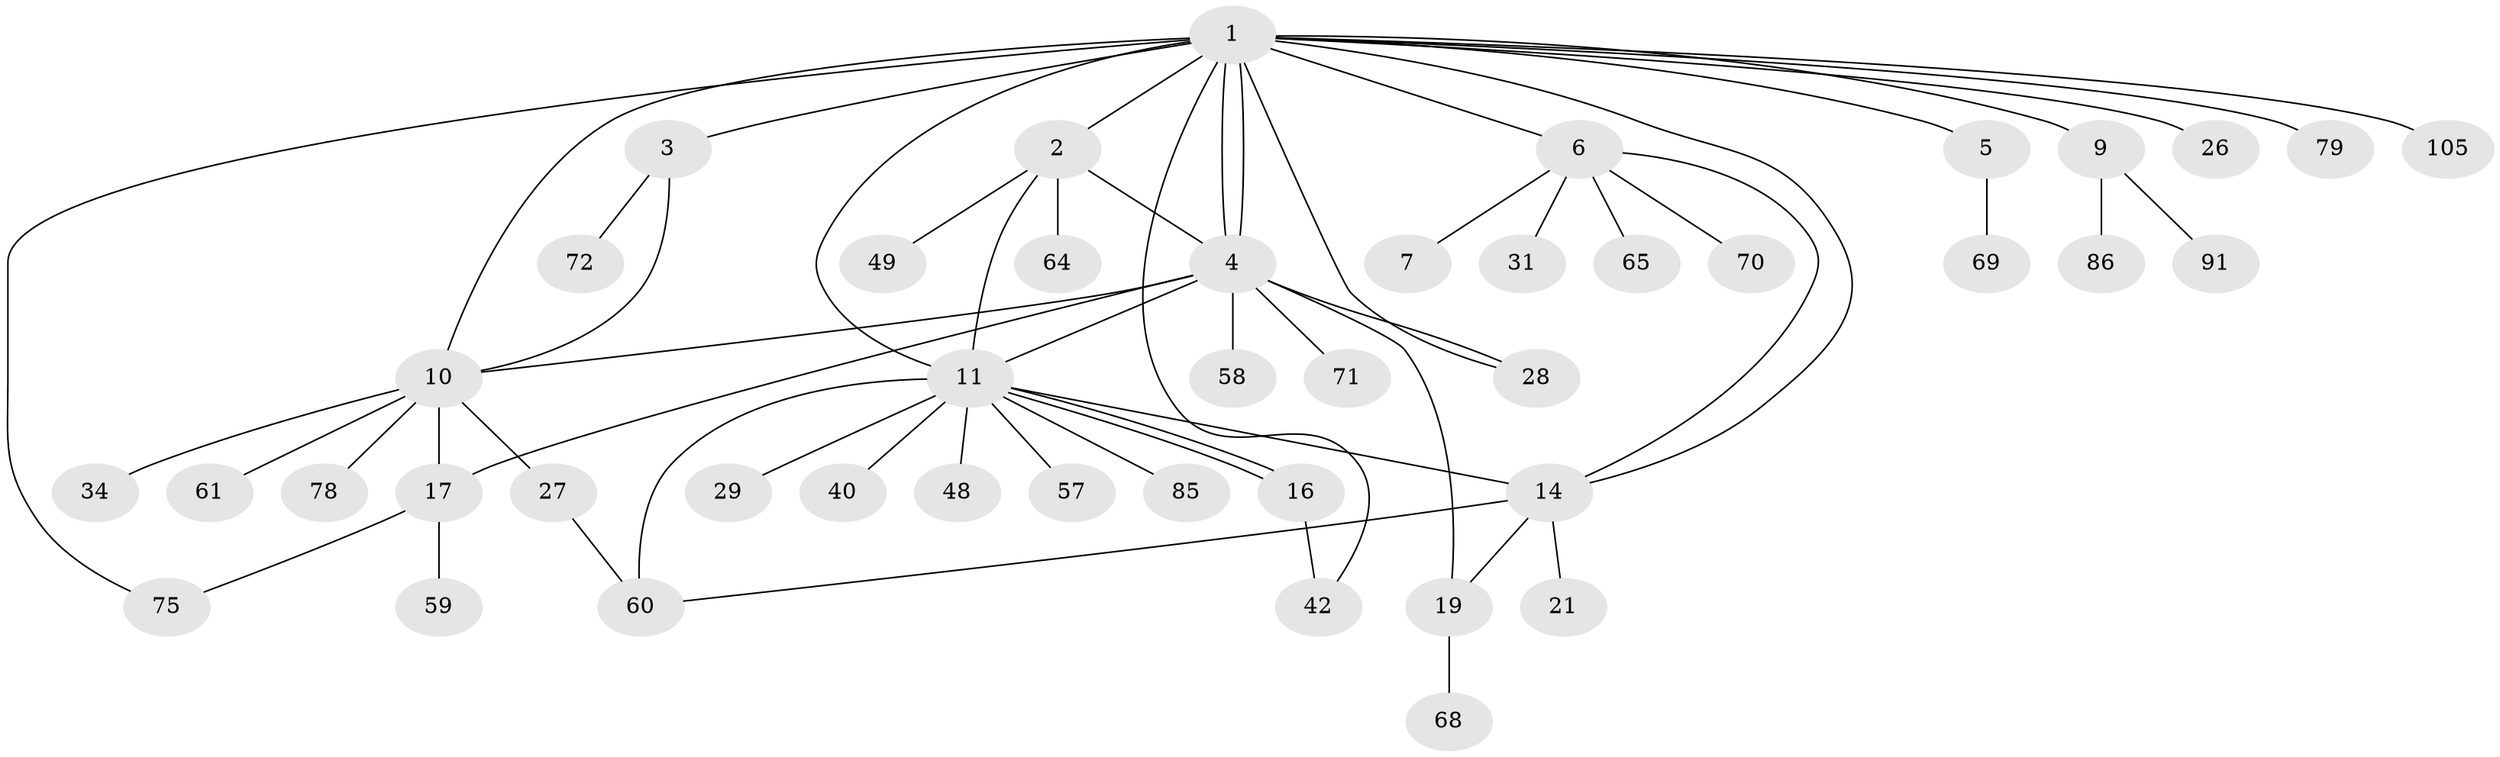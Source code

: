 // original degree distribution, {16: 0.006756756756756757, 6: 0.02027027027027027, 3: 0.0945945945945946, 23: 0.006756756756756757, 2: 0.23648648648648649, 7: 0.006756756756756757, 1: 0.5472972972972973, 11: 0.006756756756756757, 8: 0.006756756756756757, 10: 0.006756756756756757, 5: 0.02702702702702703, 9: 0.013513513513513514, 4: 0.02027027027027027}
// Generated by graph-tools (version 1.1) at 2025/18/03/04/25 18:18:05]
// undirected, 44 vertices, 59 edges
graph export_dot {
graph [start="1"]
  node [color=gray90,style=filled];
  1 [super="+12"];
  2 [super="+15"];
  3;
  4 [super="+25+62+94+112+103+110+146+90+124+51+74+50+55+44+45"];
  5;
  6 [super="+8+134"];
  7;
  9;
  10 [super="+13+22+145+37+30"];
  11 [super="+41+52+36+109+23+18"];
  14 [super="+43+67+54+81"];
  16;
  17 [super="+56+142+144+147+35+24"];
  19 [super="+47"];
  21;
  26;
  27 [super="+38"];
  28 [super="+130"];
  29;
  31;
  34;
  40;
  42 [super="+76"];
  48;
  49 [super="+98"];
  57 [super="+140"];
  58;
  59;
  60;
  61;
  64;
  65 [super="+107"];
  68 [super="+129"];
  69;
  70;
  71 [super="+88"];
  72;
  75 [super="+99"];
  78 [super="+116+139"];
  79;
  85;
  86;
  91;
  105;
  1 -- 2;
  1 -- 3;
  1 -- 4 [weight=3];
  1 -- 4;
  1 -- 5;
  1 -- 6;
  1 -- 9;
  1 -- 10;
  1 -- 11 [weight=2];
  1 -- 26;
  1 -- 42;
  1 -- 75;
  1 -- 79;
  1 -- 105;
  1 -- 28;
  1 -- 14;
  2 -- 4;
  2 -- 11;
  2 -- 49;
  2 -- 64;
  3 -- 72;
  3 -- 10;
  4 -- 17 [weight=2];
  4 -- 58;
  4 -- 71;
  4 -- 11;
  4 -- 28;
  4 -- 19;
  4 -- 10;
  5 -- 69;
  6 -- 7;
  6 -- 14;
  6 -- 31;
  6 -- 70;
  6 -- 65;
  9 -- 86;
  9 -- 91;
  10 -- 34;
  10 -- 17 [weight=2];
  10 -- 27;
  10 -- 61;
  10 -- 78;
  11 -- 14;
  11 -- 16;
  11 -- 16;
  11 -- 40;
  11 -- 57;
  11 -- 60;
  11 -- 48;
  11 -- 29;
  11 -- 85;
  14 -- 19;
  14 -- 21;
  14 -- 60;
  16 -- 42;
  17 -- 59;
  17 -- 75;
  19 -- 68;
  27 -- 60;
}
